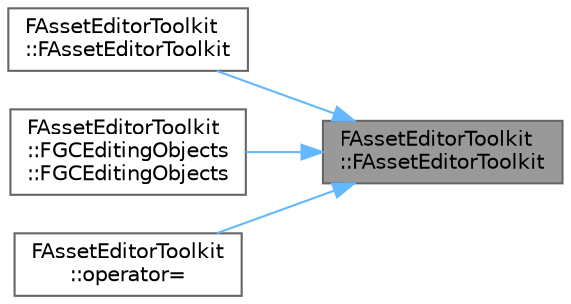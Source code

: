 digraph "FAssetEditorToolkit::FAssetEditorToolkit"
{
 // INTERACTIVE_SVG=YES
 // LATEX_PDF_SIZE
  bgcolor="transparent";
  edge [fontname=Helvetica,fontsize=10,labelfontname=Helvetica,labelfontsize=10];
  node [fontname=Helvetica,fontsize=10,shape=box,height=0.2,width=0.4];
  rankdir="RL";
  Node1 [id="Node000001",label="FAssetEditorToolkit\l::FAssetEditorToolkit",height=0.2,width=0.4,color="gray40", fillcolor="grey60", style="filled", fontcolor="black",tooltip="Default constructor."];
  Node1 -> Node2 [id="edge1_Node000001_Node000002",dir="back",color="steelblue1",style="solid",tooltip=" "];
  Node2 [id="Node000002",label="FAssetEditorToolkit\l::FAssetEditorToolkit",height=0.2,width=0.4,color="grey40", fillcolor="white", style="filled",URL="$d2/d72/classFAssetEditorToolkit.html#a40ce55b3d7931fc17b2dfd32b4aef79e",tooltip=" "];
  Node1 -> Node3 [id="edge2_Node000001_Node000003",dir="back",color="steelblue1",style="solid",tooltip=" "];
  Node3 [id="Node000003",label="FAssetEditorToolkit\l::FGCEditingObjects\l::FGCEditingObjects",height=0.2,width=0.4,color="grey40", fillcolor="white", style="filled",URL="$db/de4/classFAssetEditorToolkit_1_1FGCEditingObjects.html#a66a44727fc3539ddbc486c23e5b51bce",tooltip=" "];
  Node1 -> Node4 [id="edge3_Node000001_Node000004",dir="back",color="steelblue1",style="solid",tooltip=" "];
  Node4 [id="Node000004",label="FAssetEditorToolkit\l::operator=",height=0.2,width=0.4,color="grey40", fillcolor="white", style="filled",URL="$d2/d72/classFAssetEditorToolkit.html#abc1018796db0c53f79f862d95aff227a",tooltip=" "];
}
